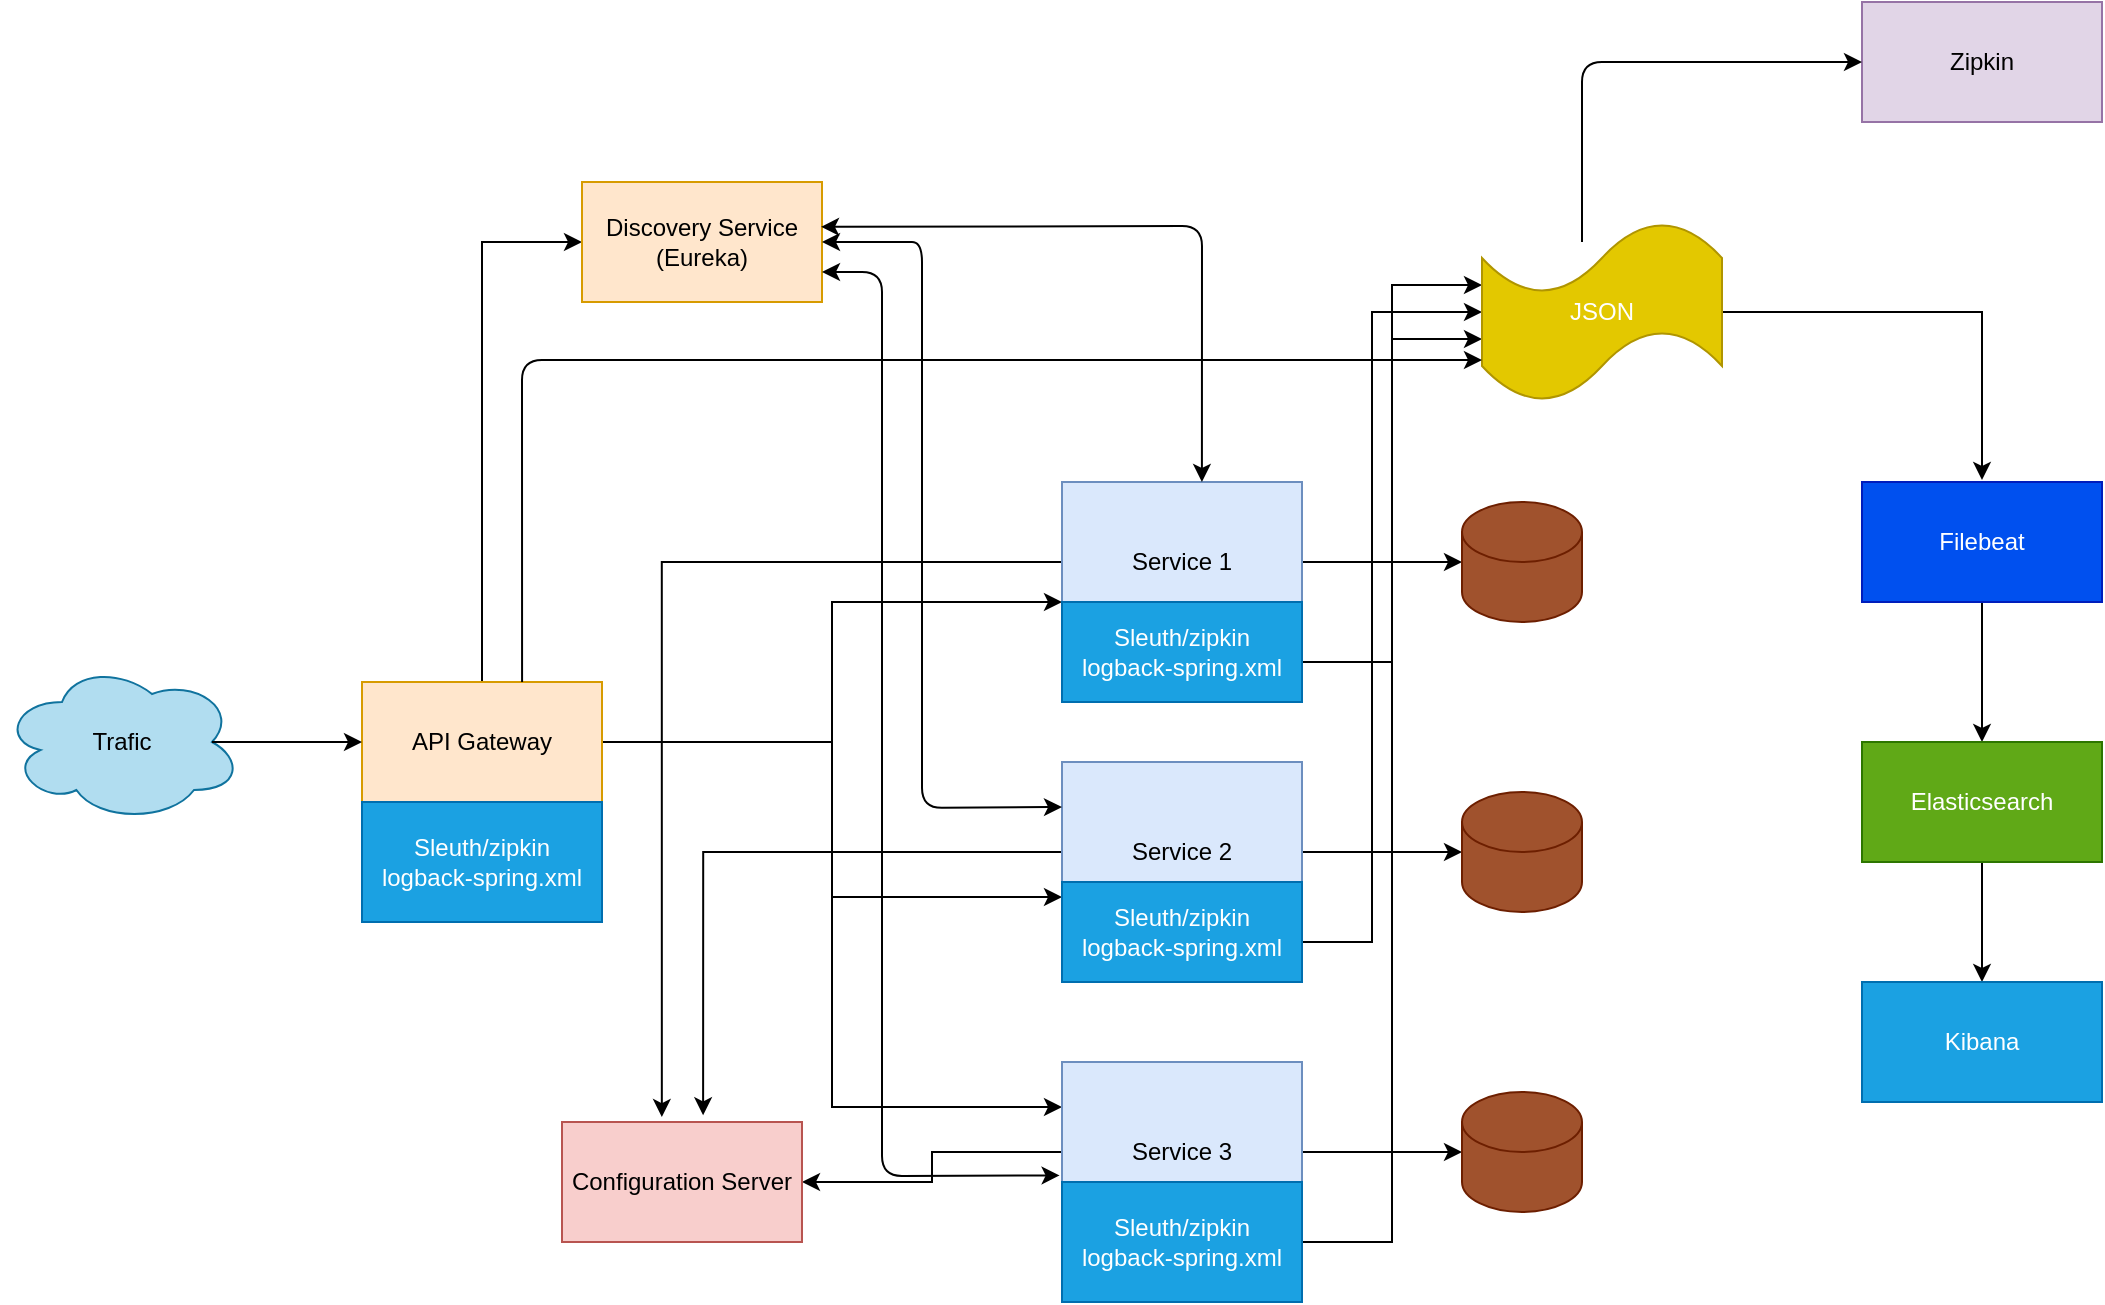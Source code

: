 <mxfile version="14.1.8" type="device" pages="3"><diagram id="70eILLufEuNVPbcRPlSQ" name="Seite-1"><mxGraphModel dx="1088" dy="696" grid="1" gridSize="10" guides="1" tooltips="1" connect="1" arrows="1" fold="1" page="1" pageScale="1" pageWidth="1169" pageHeight="827" math="0" shadow="0"><root><mxCell id="0"/><mxCell id="1" parent="0"/><mxCell id="x5r_bSFLhpNVqDnP5mTV-37" style="edgeStyle=orthogonalEdgeStyle;rounded=0;orthogonalLoop=1;jettySize=auto;html=1;entryX=0;entryY=0.5;entryDx=0;entryDy=0;" parent="1" source="x5r_bSFLhpNVqDnP5mTV-1" target="x5r_bSFLhpNVqDnP5mTV-6" edge="1"><mxGeometry relative="1" as="geometry"/></mxCell><mxCell id="x5r_bSFLhpNVqDnP5mTV-47" style="edgeStyle=orthogonalEdgeStyle;rounded=0;orthogonalLoop=1;jettySize=auto;html=1;entryX=0;entryY=0.75;entryDx=0;entryDy=0;" parent="1" source="x5r_bSFLhpNVqDnP5mTV-1" target="x5r_bSFLhpNVqDnP5mTV-3" edge="1"><mxGeometry relative="1" as="geometry"/></mxCell><mxCell id="x5r_bSFLhpNVqDnP5mTV-48" style="edgeStyle=orthogonalEdgeStyle;rounded=0;orthogonalLoop=1;jettySize=auto;html=1;entryX=0;entryY=0.75;entryDx=0;entryDy=0;" parent="1" source="x5r_bSFLhpNVqDnP5mTV-1" target="x5r_bSFLhpNVqDnP5mTV-4" edge="1"><mxGeometry relative="1" as="geometry"/></mxCell><mxCell id="x5r_bSFLhpNVqDnP5mTV-49" style="edgeStyle=orthogonalEdgeStyle;rounded=0;orthogonalLoop=1;jettySize=auto;html=1;entryX=0;entryY=0.25;entryDx=0;entryDy=0;" parent="1" source="x5r_bSFLhpNVqDnP5mTV-1" target="x5r_bSFLhpNVqDnP5mTV-5" edge="1"><mxGeometry relative="1" as="geometry"/></mxCell><mxCell id="x5r_bSFLhpNVqDnP5mTV-1" value="API Gateway" style="rounded=0;whiteSpace=wrap;html=1;fillColor=#ffe6cc;strokeColor=#d79b00;" parent="1" vertex="1"><mxGeometry x="210" y="370" width="120" height="60" as="geometry"/></mxCell><mxCell id="x5r_bSFLhpNVqDnP5mTV-2" value="Trafic" style="ellipse;shape=cloud;whiteSpace=wrap;html=1;fillColor=#b1ddf0;strokeColor=#10739e;" parent="1" vertex="1"><mxGeometry x="30" y="360" width="120" height="80" as="geometry"/></mxCell><mxCell id="x5r_bSFLhpNVqDnP5mTV-18" style="edgeStyle=orthogonalEdgeStyle;rounded=0;orthogonalLoop=1;jettySize=auto;html=1;" parent="1" source="x5r_bSFLhpNVqDnP5mTV-3" target="x5r_bSFLhpNVqDnP5mTV-15" edge="1"><mxGeometry relative="1" as="geometry"/></mxCell><mxCell id="x5r_bSFLhpNVqDnP5mTV-33" style="edgeStyle=orthogonalEdgeStyle;rounded=0;orthogonalLoop=1;jettySize=auto;html=1;entryX=0;entryY=0.35;entryDx=0;entryDy=0;entryPerimeter=0;" parent="1" source="x5r_bSFLhpNVqDnP5mTV-3" target="x5r_bSFLhpNVqDnP5mTV-14" edge="1"><mxGeometry relative="1" as="geometry"><Array as="points"><mxPoint x="620" y="360"/><mxPoint x="725" y="360"/><mxPoint x="725" y="172"/></Array></mxGeometry></mxCell><mxCell id="x5r_bSFLhpNVqDnP5mTV-38" style="edgeStyle=orthogonalEdgeStyle;rounded=0;orthogonalLoop=1;jettySize=auto;html=1;entryX=0.416;entryY=-0.041;entryDx=0;entryDy=0;entryPerimeter=0;" parent="1" source="x5r_bSFLhpNVqDnP5mTV-3" target="x5r_bSFLhpNVqDnP5mTV-12" edge="1"><mxGeometry relative="1" as="geometry"/></mxCell><mxCell id="x5r_bSFLhpNVqDnP5mTV-3" value="Service 1" style="rounded=0;whiteSpace=wrap;html=1;fillColor=#dae8fc;strokeColor=#6c8ebf;" parent="1" vertex="1"><mxGeometry x="560" y="270" width="120" height="80" as="geometry"/></mxCell><mxCell id="x5r_bSFLhpNVqDnP5mTV-19" style="edgeStyle=orthogonalEdgeStyle;rounded=0;orthogonalLoop=1;jettySize=auto;html=1;entryX=0;entryY=0.5;entryDx=0;entryDy=0;entryPerimeter=0;" parent="1" source="x5r_bSFLhpNVqDnP5mTV-4" target="x5r_bSFLhpNVqDnP5mTV-16" edge="1"><mxGeometry relative="1" as="geometry"/></mxCell><mxCell id="x5r_bSFLhpNVqDnP5mTV-34" style="edgeStyle=orthogonalEdgeStyle;rounded=0;orthogonalLoop=1;jettySize=auto;html=1;entryX=0;entryY=0.5;entryDx=0;entryDy=0;entryPerimeter=0;" parent="1" source="x5r_bSFLhpNVqDnP5mTV-4" target="x5r_bSFLhpNVqDnP5mTV-14" edge="1"><mxGeometry relative="1" as="geometry"><Array as="points"><mxPoint x="715" y="500"/><mxPoint x="715" y="185"/></Array></mxGeometry></mxCell><mxCell id="x5r_bSFLhpNVqDnP5mTV-39" style="edgeStyle=orthogonalEdgeStyle;rounded=0;orthogonalLoop=1;jettySize=auto;html=1;entryX=0.588;entryY=-0.056;entryDx=0;entryDy=0;entryPerimeter=0;" parent="1" source="x5r_bSFLhpNVqDnP5mTV-4" target="x5r_bSFLhpNVqDnP5mTV-12" edge="1"><mxGeometry relative="1" as="geometry"/></mxCell><mxCell id="x5r_bSFLhpNVqDnP5mTV-4" value="Service 2" style="rounded=0;whiteSpace=wrap;html=1;fillColor=#dae8fc;strokeColor=#6c8ebf;" parent="1" vertex="1"><mxGeometry x="560" y="410" width="120" height="90" as="geometry"/></mxCell><mxCell id="x5r_bSFLhpNVqDnP5mTV-20" style="edgeStyle=orthogonalEdgeStyle;rounded=0;orthogonalLoop=1;jettySize=auto;html=1;entryX=0;entryY=0.5;entryDx=0;entryDy=0;entryPerimeter=0;" parent="1" source="x5r_bSFLhpNVqDnP5mTV-5" target="x5r_bSFLhpNVqDnP5mTV-17" edge="1"><mxGeometry relative="1" as="geometry"/></mxCell><mxCell id="x5r_bSFLhpNVqDnP5mTV-36" style="edgeStyle=orthogonalEdgeStyle;rounded=0;orthogonalLoop=1;jettySize=auto;html=1;entryX=0;entryY=0.65;entryDx=0;entryDy=0;entryPerimeter=0;" parent="1" source="x5r_bSFLhpNVqDnP5mTV-5" target="x5r_bSFLhpNVqDnP5mTV-14" edge="1"><mxGeometry relative="1" as="geometry"><Array as="points"><mxPoint x="725" y="650"/><mxPoint x="725" y="199"/></Array></mxGeometry></mxCell><mxCell id="x5r_bSFLhpNVqDnP5mTV-46" style="edgeStyle=orthogonalEdgeStyle;rounded=0;orthogonalLoop=1;jettySize=auto;html=1;entryX=1;entryY=0.5;entryDx=0;entryDy=0;" parent="1" source="x5r_bSFLhpNVqDnP5mTV-5" target="x5r_bSFLhpNVqDnP5mTV-12" edge="1"><mxGeometry relative="1" as="geometry"/></mxCell><mxCell id="x5r_bSFLhpNVqDnP5mTV-5" value="Service 3" style="rounded=0;whiteSpace=wrap;html=1;fillColor=#dae8fc;strokeColor=#6c8ebf;" parent="1" vertex="1"><mxGeometry x="560" y="560" width="120" height="90" as="geometry"/></mxCell><mxCell id="x5r_bSFLhpNVqDnP5mTV-6" value="Discovery Service (Eureka)" style="rounded=0;whiteSpace=wrap;html=1;fillColor=#ffe6cc;strokeColor=#d79b00;" parent="1" vertex="1"><mxGeometry x="320" y="120" width="120" height="60" as="geometry"/></mxCell><mxCell id="x5r_bSFLhpNVqDnP5mTV-7" value="Zipkin" style="rounded=0;whiteSpace=wrap;html=1;fillColor=#e1d5e7;strokeColor=#9673a6;" parent="1" vertex="1"><mxGeometry x="960" y="30" width="120" height="60" as="geometry"/></mxCell><mxCell id="x5r_bSFLhpNVqDnP5mTV-29" style="edgeStyle=orthogonalEdgeStyle;rounded=0;orthogonalLoop=1;jettySize=auto;html=1;entryX=0.5;entryY=0;entryDx=0;entryDy=0;" parent="1" source="x5r_bSFLhpNVqDnP5mTV-8" target="x5r_bSFLhpNVqDnP5mTV-9" edge="1"><mxGeometry relative="1" as="geometry"/></mxCell><mxCell id="x5r_bSFLhpNVqDnP5mTV-8" value="Filebeat" style="rounded=0;whiteSpace=wrap;html=1;fillColor=#0050ef;strokeColor=#001DBC;fontColor=#ffffff;" parent="1" vertex="1"><mxGeometry x="960" y="270" width="120" height="60" as="geometry"/></mxCell><mxCell id="x5r_bSFLhpNVqDnP5mTV-31" style="edgeStyle=orthogonalEdgeStyle;rounded=0;orthogonalLoop=1;jettySize=auto;html=1;entryX=0.5;entryY=0;entryDx=0;entryDy=0;" parent="1" source="x5r_bSFLhpNVqDnP5mTV-9" target="x5r_bSFLhpNVqDnP5mTV-10" edge="1"><mxGeometry relative="1" as="geometry"/></mxCell><mxCell id="x5r_bSFLhpNVqDnP5mTV-9" value="Elasticsearch" style="rounded=0;whiteSpace=wrap;html=1;fillColor=#60a917;strokeColor=#2D7600;fontColor=#ffffff;" parent="1" vertex="1"><mxGeometry x="960" y="400" width="120" height="60" as="geometry"/></mxCell><mxCell id="x5r_bSFLhpNVqDnP5mTV-10" value="Kibana" style="rounded=0;whiteSpace=wrap;html=1;fillColor=#1ba1e2;strokeColor=#006EAF;fontColor=#ffffff;" parent="1" vertex="1"><mxGeometry x="960" y="520" width="120" height="60" as="geometry"/></mxCell><mxCell id="x5r_bSFLhpNVqDnP5mTV-11" value="" style="endArrow=classic;html=1;exitX=0.875;exitY=0.5;exitDx=0;exitDy=0;exitPerimeter=0;entryX=0;entryY=0.5;entryDx=0;entryDy=0;" parent="1" source="x5r_bSFLhpNVqDnP5mTV-2" target="x5r_bSFLhpNVqDnP5mTV-1" edge="1"><mxGeometry width="50" height="50" relative="1" as="geometry"><mxPoint x="350" y="440" as="sourcePoint"/><mxPoint x="630" y="400" as="targetPoint"/></mxGeometry></mxCell><mxCell id="x5r_bSFLhpNVqDnP5mTV-12" value="Configuration Server" style="rounded=0;whiteSpace=wrap;html=1;fillColor=#f8cecc;strokeColor=#b85450;" parent="1" vertex="1"><mxGeometry x="310" y="590" width="120" height="60" as="geometry"/></mxCell><mxCell id="x5r_bSFLhpNVqDnP5mTV-28" style="edgeStyle=orthogonalEdgeStyle;rounded=0;orthogonalLoop=1;jettySize=auto;html=1;" parent="1" source="x5r_bSFLhpNVqDnP5mTV-14" edge="1"><mxGeometry relative="1" as="geometry"><mxPoint x="1020" y="269" as="targetPoint"/><Array as="points"><mxPoint x="1020" y="185"/><mxPoint x="1020" y="269"/></Array></mxGeometry></mxCell><mxCell id="x5r_bSFLhpNVqDnP5mTV-14" value="JSON" style="shape=tape;whiteSpace=wrap;html=1;fillColor=#e3c800;strokeColor=#B09500;fontColor=#ffffff;" parent="1" vertex="1"><mxGeometry x="770" y="140" width="120" height="90" as="geometry"/></mxCell><mxCell id="x5r_bSFLhpNVqDnP5mTV-15" value="" style="shape=cylinder3;whiteSpace=wrap;html=1;boundedLbl=1;backgroundOutline=1;size=15;fillColor=#a0522d;strokeColor=#6D1F00;fontColor=#ffffff;" parent="1" vertex="1"><mxGeometry x="760" y="280" width="60" height="60" as="geometry"/></mxCell><mxCell id="x5r_bSFLhpNVqDnP5mTV-16" value="" style="shape=cylinder3;whiteSpace=wrap;html=1;boundedLbl=1;backgroundOutline=1;size=15;fillColor=#a0522d;strokeColor=#6D1F00;fontColor=#ffffff;" parent="1" vertex="1"><mxGeometry x="760" y="425" width="60" height="60" as="geometry"/></mxCell><mxCell id="x5r_bSFLhpNVqDnP5mTV-17" value="" style="shape=cylinder3;whiteSpace=wrap;html=1;boundedLbl=1;backgroundOutline=1;size=15;fillColor=#a0522d;strokeColor=#6D1F00;fontColor=#ffffff;" parent="1" vertex="1"><mxGeometry x="760" y="575" width="60" height="60" as="geometry"/></mxCell><mxCell id="x5r_bSFLhpNVqDnP5mTV-43" value="" style="endArrow=classic;startArrow=classic;html=1;exitX=0.996;exitY=0.374;exitDx=0;exitDy=0;exitPerimeter=0;entryX=0.583;entryY=0;entryDx=0;entryDy=0;entryPerimeter=0;" parent="1" source="x5r_bSFLhpNVqDnP5mTV-6" target="x5r_bSFLhpNVqDnP5mTV-3" edge="1"><mxGeometry width="50" height="50" relative="1" as="geometry"><mxPoint x="580" y="450" as="sourcePoint"/><mxPoint x="630" y="400" as="targetPoint"/><Array as="points"><mxPoint x="630" y="142"/></Array></mxGeometry></mxCell><mxCell id="x5r_bSFLhpNVqDnP5mTV-44" value="" style="endArrow=classic;startArrow=classic;html=1;exitX=1;exitY=0.5;exitDx=0;exitDy=0;entryX=0;entryY=0.25;entryDx=0;entryDy=0;" parent="1" source="x5r_bSFLhpNVqDnP5mTV-6" target="x5r_bSFLhpNVqDnP5mTV-4" edge="1"><mxGeometry width="50" height="50" relative="1" as="geometry"><mxPoint x="580" y="450" as="sourcePoint"/><mxPoint x="630" y="400" as="targetPoint"/><Array as="points"><mxPoint x="470" y="150"/><mxPoint x="490" y="150"/><mxPoint x="490" y="433"/></Array></mxGeometry></mxCell><mxCell id="x5r_bSFLhpNVqDnP5mTV-45" value="" style="endArrow=classic;startArrow=classic;html=1;entryX=-0.01;entryY=0.63;entryDx=0;entryDy=0;entryPerimeter=0;exitX=1;exitY=0.75;exitDx=0;exitDy=0;" parent="1" source="x5r_bSFLhpNVqDnP5mTV-6" target="x5r_bSFLhpNVqDnP5mTV-5" edge="1"><mxGeometry width="50" height="50" relative="1" as="geometry"><mxPoint x="440" y="190" as="sourcePoint"/><mxPoint x="560" y="580" as="targetPoint"/><Array as="points"><mxPoint x="470" y="165"/><mxPoint x="470" y="617"/></Array></mxGeometry></mxCell><mxCell id="S2MGIicLKZaYL0lvsQSL-1" value="Sleuth/zipkin&lt;br&gt;logback-spring.xml" style="rounded=0;whiteSpace=wrap;html=1;fillColor=#1ba1e2;strokeColor=#006EAF;fontColor=#ffffff;" parent="1" vertex="1"><mxGeometry x="560" y="330" width="120" height="50" as="geometry"/></mxCell><mxCell id="EXj17mqjTjouRqeoAeP1-1" value="Sleuth/zipkin&lt;br&gt;logback-spring.xml" style="rounded=0;whiteSpace=wrap;html=1;fillColor=#1ba1e2;strokeColor=#006EAF;fontColor=#ffffff;" parent="1" vertex="1"><mxGeometry x="560" y="470" width="120" height="50" as="geometry"/></mxCell><mxCell id="EXj17mqjTjouRqeoAeP1-2" value="Sleuth/zipkin&lt;br&gt;logback-spring.xml" style="rounded=0;whiteSpace=wrap;html=1;fillColor=#1ba1e2;strokeColor=#006EAF;fontColor=#ffffff;" parent="1" vertex="1"><mxGeometry x="560" y="620" width="120" height="60" as="geometry"/></mxCell><mxCell id="K4jjWGymIPDK1S_A4qox-1" value="" style="endArrow=classic;html=1;entryX=0;entryY=0.5;entryDx=0;entryDy=0;" edge="1" parent="1" target="x5r_bSFLhpNVqDnP5mTV-7"><mxGeometry width="50" height="50" relative="1" as="geometry"><mxPoint x="820" y="150" as="sourcePoint"/><mxPoint x="870" y="100" as="targetPoint"/><Array as="points"><mxPoint x="820" y="60"/></Array></mxGeometry></mxCell><mxCell id="K4jjWGymIPDK1S_A4qox-2" value="" style="endArrow=classic;html=1;exitX=0.667;exitY=0;exitDx=0;exitDy=0;exitPerimeter=0;" edge="1" parent="1" source="x5r_bSFLhpNVqDnP5mTV-1"><mxGeometry width="50" height="50" relative="1" as="geometry"><mxPoint x="290" y="330" as="sourcePoint"/><mxPoint x="770" y="209" as="targetPoint"/><Array as="points"><mxPoint x="290" y="209"/></Array></mxGeometry></mxCell><mxCell id="K4jjWGymIPDK1S_A4qox-3" value="Sleuth/zipkin&lt;br&gt;logback-spring.xml" style="rounded=0;whiteSpace=wrap;html=1;fillColor=#1ba1e2;strokeColor=#006EAF;fontColor=#ffffff;" vertex="1" parent="1"><mxGeometry x="210" y="430" width="120" height="60" as="geometry"/></mxCell></root></mxGraphModel></diagram><diagram id="FUXdHtQdnuddlBEhDCoe" name="Seite-2"><mxGraphModel dx="1088" dy="696" grid="1" gridSize="10" guides="1" tooltips="1" connect="1" arrows="1" fold="1" page="1" pageScale="1" pageWidth="1169" pageHeight="827" math="0" shadow="0"><root><mxCell id="EXrYer86BMQVQm1IT91U-0"/><mxCell id="EXrYer86BMQVQm1IT91U-1" parent="EXrYer86BMQVQm1IT91U-0"/><mxCell id="EXrYer86BMQVQm1IT91U-55" value="Profiles" style="rounded=0;whiteSpace=wrap;html=1;fontStyle=1;fillColor=#1ba1e2;strokeColor=#006EAF;fontColor=#ffffff;fontSize=16;" parent="EXrYer86BMQVQm1IT91U-1" vertex="1"><mxGeometry x="40" y="40" width="1040" height="40" as="geometry"/></mxCell><mxCell id="EXrYer86BMQVQm1IT91U-56" value="Profile" style="rounded=0;whiteSpace=wrap;html=1;fillColor=#fff2cc;fontStyle=1;strokeColor=#d6b656;fontSize=13;" parent="EXrYer86BMQVQm1IT91U-1" vertex="1"><mxGeometry x="40" y="80" width="120" height="40" as="geometry"/></mxCell><mxCell id="EXrYer86BMQVQm1IT91U-57" value="Requirements" style="rounded=0;whiteSpace=wrap;html=1;fillColor=#d5e8d4;fontStyle=1;strokeColor=#82b366;fontSize=13;" parent="EXrYer86BMQVQm1IT91U-1" vertex="1"><mxGeometry x="160" y="80" width="240" height="40" as="geometry"/></mxCell><mxCell id="EXrYer86BMQVQm1IT91U-58" value="Properties" style="rounded=0;whiteSpace=wrap;html=1;fillColor=#dae8fc;fontStyle=1;strokeColor=#6c8ebf;fontSize=13;" parent="EXrYer86BMQVQm1IT91U-1" vertex="1"><mxGeometry x="400" y="80" width="680" height="40" as="geometry"/></mxCell><mxCell id="EXrYer86BMQVQm1IT91U-59" value="default" style="rounded=0;whiteSpace=wrap;html=1;fillColor=none;gradientColor=none;fontStyle=1;fontSize=14;" parent="EXrYer86BMQVQm1IT91U-1" vertex="1"><mxGeometry x="40" y="120" width="120" height="840" as="geometry"/></mxCell><mxCell id="EXrYer86BMQVQm1IT91U-61" value="" style="rounded=0;whiteSpace=wrap;html=1;fillColor=none;gradientColor=none;" parent="EXrYer86BMQVQm1IT91U-1" vertex="1"><mxGeometry x="160" y="120" width="240" height="840" as="geometry"/></mxCell><mxCell id="EXrYer86BMQVQm1IT91U-62" value="" style="rounded=0;whiteSpace=wrap;html=1;fillColor=none;gradientColor=none;" parent="EXrYer86BMQVQm1IT91U-1" vertex="1"><mxGeometry x="400" y="120" width="680" height="840" as="geometry"/></mxCell><mxCell id="EXrYer86BMQVQm1IT91U-64" value="&lt;div&gt;&lt;i style=&quot;color: rgb(77 , 153 , 0)&quot;&gt;# H2 props, H2 as default DB&lt;/i&gt;&lt;br&gt;&lt;/div&gt;&lt;div&gt;&lt;div&gt;&lt;b&gt;spring.application.name&lt;/b&gt;=projects-service&lt;/div&gt;&lt;div&gt;&lt;b&gt;spring.datasource.url&lt;/b&gt;=jdbc:h2:mem:testdb&lt;/div&gt;&lt;div&gt;&lt;b&gt;spring.datasource.driverClassName&lt;/b&gt;=org.h2.Driver&lt;/div&gt;&lt;div&gt;&lt;b&gt;spring.datasource.username&lt;/b&gt;=sa&lt;/div&gt;&lt;div&gt;&lt;b&gt;spring.datasource.password&lt;/b&gt;=&lt;/div&gt;&lt;div&gt;&lt;b&gt;spring.jpa.database-platform&lt;/b&gt;=org.hibernate.dialect.H2Dialect&lt;/div&gt;&lt;div&gt;&lt;b&gt;spring.h2.console.enabled&lt;/b&gt;=true&lt;/div&gt;&lt;div&gt;&lt;b&gt;spring.h2.console.path&lt;/b&gt;=/h2-console&lt;/div&gt;&lt;div&gt;&lt;b&gt;spring.jpa.show-sql&lt;/b&gt;=true&lt;/div&gt;&lt;div&gt;&lt;br&gt;&lt;/div&gt;&lt;div&gt;&lt;i&gt;&lt;font color=&quot;#4d9900&quot;&gt;#drop n create table again, good for testing, comment this in production&lt;/font&gt;&lt;/i&gt;&lt;/div&gt;&lt;div&gt;&lt;b&gt;spring.jpa.hibernate.ddl-auto&lt;/b&gt;=create-drop&lt;/div&gt;&lt;div&gt;&lt;br&gt;&lt;/div&gt;&lt;div&gt;&lt;font color=&quot;#4d9900&quot;&gt;&lt;i&gt;#spring.jpa.hibernate.ddl-auto=none&lt;/i&gt;&lt;/font&gt;&lt;/div&gt;&lt;div&gt;&lt;font color=&quot;#4d9900&quot;&gt;&lt;i&gt;# to deactivate generation from schema.sql&lt;/i&gt;&lt;/font&gt;&lt;/div&gt;&lt;div&gt;&lt;b&gt;spring.datasource.initialization-mode&lt;/b&gt;=never&lt;/div&gt;&lt;div&gt;&lt;br&gt;&lt;/div&gt;&lt;div&gt;&lt;i&gt;&lt;font color=&quot;#4d9900&quot;&gt;# actuator config&lt;/font&gt;&lt;/i&gt;&lt;/div&gt;&lt;div&gt;&lt;b&gt;management.endpoint.health.show-details&lt;/b&gt;=always&lt;/div&gt;&lt;div&gt;&lt;br&gt;&lt;/div&gt;&lt;div&gt;&lt;i&gt;&lt;font color=&quot;#4d9900&quot;&gt;# show all metrics, you can use exclude&lt;/font&gt;&lt;/i&gt;&lt;/div&gt;&lt;div&gt;&lt;b&gt;management.endpoints.web.exposure.include&lt;/b&gt;=*&lt;/div&gt;&lt;div&gt;&lt;br&gt;&lt;/div&gt;&lt;div&gt;&lt;br&gt;&lt;/div&gt;&lt;div&gt;&lt;i&gt;&lt;font color=&quot;#4d9900&quot;&gt;# Packages to scan for Web Controller / to execlude generated classes&lt;/font&gt;&lt;/i&gt;&lt;/div&gt;&lt;div&gt;&lt;b&gt;springdoc.packagesToScan&lt;/b&gt;=[YOUR-WEB-CONTROLLER-PACAKGE}&lt;/div&gt;&lt;/div&gt;&lt;div&gt;&lt;i&gt;&lt;font color=&quot;#4d9900&quot;&gt;# disable actuator health for rabbit in when no rabbit needed&lt;/font&gt;&lt;/i&gt;&lt;/div&gt;&lt;b&gt;management.health.rabbit.enabled&lt;/b&gt;=false &lt;br style=&quot;font-size: 13px&quot;&gt;&lt;br&gt;&lt;font color=&quot;#4d9900&quot; style=&quot;font-size: 13px&quot;&gt;&lt;i&gt;# default disable zipkin see tracing profile&lt;/i&gt;&lt;/font&gt;&lt;br style=&quot;font-size: 13px&quot;&gt;&lt;b&gt;spring.zipkin.enabled&lt;/b&gt;=false&lt;br style=&quot;font-size: 13px&quot;&gt;&lt;br style=&quot;font-size: 13px&quot;&gt;&lt;font color=&quot;#4d9900&quot; style=&quot;font-size: 13px&quot;&gt;&lt;i&gt;# disable detect Eureka server in single mode&lt;/i&gt;&lt;/font&gt;&lt;br style=&quot;font-size: 13px&quot;&gt;&lt;b&gt;spring.cloud.discovery.enabled&lt;/b&gt;=false&lt;br style=&quot;font-size: 13px&quot;&gt;&lt;br style=&quot;font-size: 13px&quot;&gt;&lt;font color=&quot;#4d9900&quot; style=&quot;font-size: 13px&quot;&gt;&lt;i&gt;# spring-cloud-starter-bus-amqp starts autoconfiguration and this tarts spring bus&lt;br style=&quot;font-size: 13px&quot;&gt;# disable spring bus by default it try connect to rabbitmq, enable it in cloud/rabbit profile&lt;/i&gt;&lt;/font&gt;&lt;br style=&quot;font-size: 13px&quot;&gt;&lt;b&gt;spring.cloud.bus.enabled&lt;/b&gt;=false&lt;br&gt;&lt;div&gt;&lt;br&gt;&lt;/div&gt;" style="text;html=1;strokeColor=none;fillColor=none;align=left;verticalAlign=top;whiteSpace=wrap;rounded=0;fontSize=13;" parent="EXrYer86BMQVQm1IT91U-1" vertex="1"><mxGeometry x="410" y="130" width="650" height="630" as="geometry"/></mxCell><mxCell id="EXrYer86BMQVQm1IT91U-65" value="cloud" style="rounded=0;whiteSpace=wrap;html=1;fillColor=none;gradientColor=none;fontStyle=1;fontSize=14;" parent="EXrYer86BMQVQm1IT91U-1" vertex="1"><mxGeometry x="40" y="960" width="120" height="410" as="geometry"/></mxCell><mxCell id="EXrYer86BMQVQm1IT91U-66" value="" style="rounded=0;whiteSpace=wrap;html=1;fillColor=none;gradientColor=none;" parent="EXrYer86BMQVQm1IT91U-1" vertex="1"><mxGeometry x="160" y="960" width="240" height="410" as="geometry"/></mxCell><mxCell id="EXrYer86BMQVQm1IT91U-67" value="" style="rounded=0;whiteSpace=wrap;html=1;fillColor=none;gradientColor=none;" parent="EXrYer86BMQVQm1IT91U-1" vertex="1"><mxGeometry x="400" y="960" width="680" height="410" as="geometry"/></mxCell><mxCell id="EXrYer86BMQVQm1IT91U-68" value="&lt;div style=&quot;font-size: 13px&quot;&gt;&lt;i style=&quot;color: rgb(77 , 153 , 0)&quot;&gt;# allow eureka discovery (in this profile only)&lt;/i&gt;&lt;br&gt;&lt;/div&gt;&lt;div style=&quot;font-size: 13px&quot;&gt;&lt;b&gt;spring.cloud.discovery.enabled&lt;/b&gt;=true&lt;/div&gt;&lt;div style=&quot;font-size: 13px&quot;&gt;&lt;br&gt;&lt;/div&gt;&lt;div style=&quot;font-size: 13px&quot;&gt;&lt;font color=&quot;#4d9900&quot; style=&quot;font-size: 13px&quot;&gt;&lt;i&gt;# set default zone in the properties file, without this you can't set it as&lt;/i&gt;&lt;/font&gt;&lt;/div&gt;&lt;div style=&quot;font-size: 13px&quot;&gt;&lt;font color=&quot;#4d9900&quot; style=&quot;font-size: 13px&quot;&gt;&lt;i&gt;# environment variable in docker compose EUREKA_CLIENT_SERVICEURL_DEFAULTZONE&lt;/i&gt;&lt;/font&gt;&lt;/div&gt;&lt;div style=&quot;font-size: 13px&quot;&gt;&lt;b&gt;eureka.client.serviceUrl.defaultZone&lt;/b&gt;=http://localhost:8761/eureka/&lt;/div&gt;&lt;div style=&quot;font-size: 13px&quot;&gt;&lt;b&gt;eureka.instance.prefer-ip-address&lt;/b&gt;=true&lt;/div&gt;&lt;div style=&quot;font-size: 13px&quot;&gt;&lt;br&gt;&lt;/div&gt;&lt;div style=&quot;font-size: 13px&quot;&gt;&lt;i&gt;&lt;font color=&quot;#4d9900&quot;&gt;# disable sql logs&lt;/font&gt;&lt;/i&gt;&lt;/div&gt;&lt;div style=&quot;font-size: 13px&quot;&gt;&lt;b&gt;spring.jpa.show-sql&lt;/b&gt;=false&lt;/div&gt;" style="text;html=1;strokeColor=none;fillColor=none;align=left;verticalAlign=top;whiteSpace=wrap;rounded=0;fontSize=13;" parent="EXrYer86BMQVQm1IT91U-1" vertex="1"><mxGeometry x="405" y="970" width="660" height="230" as="geometry"/></mxCell><mxCell id="EXrYer86BMQVQm1IT91U-69" value="&lt;ol style=&quot;font-size: 13px&quot;&gt;&lt;li style=&quot;font-size: 13px&quot;&gt;&lt;b&gt;Eureka Discovery Sever&lt;/b&gt;&lt;/li&gt;&lt;li style=&quot;font-size: 13px&quot;&gt;&lt;b&gt;Configuration Server&lt;/b&gt;&lt;/li&gt;&lt;/ol&gt;" style="text;strokeColor=none;fillColor=none;html=1;whiteSpace=wrap;verticalAlign=top;overflow=hidden;align=left;fontSize=13;" parent="EXrYer86BMQVQm1IT91U-1" vertex="1"><mxGeometry x="165" y="1070" width="200" height="140" as="geometry"/></mxCell><mxCell id="EXrYer86BMQVQm1IT91U-70" value="&lt;ol style=&quot;font-size: 13px&quot;&gt;&lt;li style=&quot;font-size: 13px&quot;&gt;&lt;b&gt;logback-spring.xml&lt;/b&gt; (default logging to console)&lt;/li&gt;&lt;li style=&quot;font-size: 13px&quot;&gt;&lt;b&gt;API Gateway&lt;/b&gt; = false&lt;/li&gt;&lt;li style=&quot;font-size: 13px&quot;&gt;&lt;b&gt;Config Server&lt;/b&gt; = false&lt;/li&gt;&lt;li style=&quot;font-size: 13px&quot;&gt;&lt;b&gt;Tracing (Zipkin/ELK)&lt;/b&gt; = false&lt;/li&gt;&lt;li style=&quot;font-size: 13px&quot;&gt;&lt;b&gt;H2 Database&lt;/b&gt;&lt;/li&gt;&lt;/ol&gt;" style="text;strokeColor=none;fillColor=none;html=1;whiteSpace=wrap;verticalAlign=top;overflow=hidden;fontSize=13;align=left;" parent="EXrYer86BMQVQm1IT91U-1" vertex="1"><mxGeometry x="165" y="520" width="220" height="270" as="geometry"/></mxCell><mxCell id="EXrYer86BMQVQm1IT91U-72" value="rabbit" style="rounded=0;whiteSpace=wrap;html=1;fillColor=none;gradientColor=none;fontSize=14;align=center;fontStyle=1" parent="EXrYer86BMQVQm1IT91U-1" vertex="1"><mxGeometry x="40" y="1370" width="120" height="210" as="geometry"/></mxCell><mxCell id="EXrYer86BMQVQm1IT91U-73" value="" style="rounded=0;whiteSpace=wrap;html=1;fillColor=none;gradientColor=none;fontSize=13;align=left;" parent="EXrYer86BMQVQm1IT91U-1" vertex="1"><mxGeometry x="160" y="1370" width="240" height="210" as="geometry"/></mxCell><mxCell id="EXrYer86BMQVQm1IT91U-74" value="" style="rounded=0;whiteSpace=wrap;html=1;fillColor=none;gradientColor=none;fontSize=13;align=left;" parent="EXrYer86BMQVQm1IT91U-1" vertex="1"><mxGeometry x="400" y="1370" width="680" height="210" as="geometry"/></mxCell><mxCell id="EXrYer86BMQVQm1IT91U-76" value="&lt;ol style=&quot;font-size: 13px;&quot;&gt;&lt;li style=&quot;font-size: 13px;&quot;&gt;RabbitMQ&lt;/li&gt;&lt;/ol&gt;" style="text;strokeColor=none;fillColor=none;html=1;whiteSpace=wrap;verticalAlign=top;overflow=hidden;fontSize=13;align=left;fontStyle=1" parent="EXrYer86BMQVQm1IT91U-1" vertex="1"><mxGeometry x="165" y="1450" width="220" height="80" as="geometry"/></mxCell><mxCell id="EXrYer86BMQVQm1IT91U-77" value="&lt;div&gt;&lt;b&gt;spring.rabbitmq.host&lt;/b&gt;=localhost&lt;/div&gt;&lt;div&gt;&lt;b&gt;spring.rabbitmq.port&lt;/b&gt;=5672&lt;/div&gt;&lt;div&gt;&lt;b&gt;spring.rabbitmq.username&lt;/b&gt;=guest&lt;/div&gt;&lt;div&gt;&lt;b&gt;spring.rabbitmq.password&lt;/b&gt;=guest&lt;/div&gt;&lt;div&gt;#javainuse.rabbitmq.exchange=javainuse.exchange&lt;/div&gt;&lt;div&gt;#javainuse.rabbitmq.queue=javainuse.queue&lt;/div&gt;&lt;div&gt;#javainuse.rabbitmq.routingkey=javainuse.routingkey&lt;/div&gt;&lt;div&gt;&lt;br&gt;&lt;/div&gt;&lt;div&gt;&lt;i style=&quot;color: rgb(77 , 153 , 0)&quot;&gt;# spring-cloud-starter-bus-amqp starts autoconfiguration and this tarts spring bus&lt;/i&gt;&lt;br&gt;&lt;/div&gt;&lt;div&gt;&lt;i&gt;&lt;font color=&quot;#4d9900&quot;&gt;# enable spring bus&lt;/font&gt;&lt;/i&gt;&amp;nbsp;&lt;/div&gt;&lt;div&gt;&lt;b&gt;spring.cloud.bus.enabled&lt;/b&gt;=true&lt;/div&gt;" style="text;html=1;strokeColor=none;fillColor=none;align=left;verticalAlign=top;whiteSpace=wrap;rounded=0;fontSize=13;" parent="EXrYer86BMQVQm1IT91U-1" vertex="1"><mxGeometry x="410" y="1380" width="650" height="190" as="geometry"/></mxCell><mxCell id="EXrYer86BMQVQm1IT91U-78" value="tracing" style="rounded=0;whiteSpace=wrap;html=1;fillColor=none;gradientColor=none;fontSize=14;align=center;fontStyle=1" parent="EXrYer86BMQVQm1IT91U-1" vertex="1"><mxGeometry x="40" y="1580" width="120" height="180" as="geometry"/></mxCell><mxCell id="EXrYer86BMQVQm1IT91U-79" value="" style="rounded=0;whiteSpace=wrap;html=1;fillColor=none;gradientColor=none;fontSize=13;align=left;" parent="EXrYer86BMQVQm1IT91U-1" vertex="1"><mxGeometry x="160" y="1580" width="240" height="180" as="geometry"/></mxCell><mxCell id="EXrYer86BMQVQm1IT91U-80" value="" style="rounded=0;whiteSpace=wrap;html=1;fillColor=none;gradientColor=none;fontSize=13;align=left;" parent="EXrYer86BMQVQm1IT91U-1" vertex="1"><mxGeometry x="400" y="1580" width="680" height="180" as="geometry"/></mxCell><mxCell id="EXrYer86BMQVQm1IT91U-81" value="&lt;ol&gt;&lt;li&gt;&lt;b&gt;Sleuth&lt;/b&gt;&lt;/li&gt;&lt;li&gt;&lt;b&gt;Zipkin&lt;/b&gt;&lt;/li&gt;&lt;li&gt;&lt;b&gt;Filebeat&lt;/b&gt;&lt;/li&gt;&lt;li&gt;&lt;b&gt;Elastcsearch&lt;/b&gt;&lt;/li&gt;&lt;li&gt;&lt;b&gt;Kibana&lt;/b&gt;&lt;/li&gt;&lt;li&gt;&lt;b&gt;&lt;b style=&quot;font-size: 13px&quot;&gt;logback-spring.xml&amp;nbsp;&lt;/b&gt;&lt;span style=&quot;font-size: 13px ; font-weight: 400&quot;&gt;(logstash json encoder to console)&lt;/span&gt;&lt;br&gt;&lt;/b&gt;&lt;/li&gt;&lt;/ol&gt;" style="text;strokeColor=none;fillColor=none;html=1;whiteSpace=wrap;verticalAlign=top;overflow=hidden;fontSize=14;align=left;" parent="EXrYer86BMQVQm1IT91U-1" vertex="1"><mxGeometry x="160" y="1590" width="230" height="150" as="geometry"/></mxCell><mxCell id="EXrYer86BMQVQm1IT91U-82" value="&lt;div style=&quot;font-size: 13px&quot;&gt;&lt;font style=&quot;font-size: 13px&quot;&gt;&lt;b style=&quot;font-size: 13px;&quot;&gt;spring.zipkin.base-url&lt;/b&gt;=http://localhost:9411&lt;/font&gt;&lt;/div&gt;&lt;div style=&quot;font-size: 13px&quot;&gt;&lt;font style=&quot;font-size: 13px&quot;&gt;&lt;b style=&quot;font-size: 13px;&quot;&gt;spring.sleuth.sampler.probability&lt;/b&gt;=1&lt;/font&gt;&lt;/div&gt;&lt;div style=&quot;font-size: 13px&quot;&gt;&lt;font style=&quot;font-size: 13px&quot;&gt;&lt;b style=&quot;font-size: 13px;&quot;&gt;spring.zipkin.enabled&lt;/b&gt;=true&lt;/font&gt;&lt;/div&gt;" style="text;html=1;strokeColor=none;fillColor=none;align=left;verticalAlign=top;whiteSpace=wrap;rounded=0;fontSize=13;" parent="EXrYer86BMQVQm1IT91U-1" vertex="1"><mxGeometry x="410" y="1590" width="650" height="160" as="geometry"/></mxCell><mxCell id="EXrYer86BMQVQm1IT91U-83" value="&lt;b&gt;&lt;font style=&quot;font-size: 14px&quot;&gt;oauth&lt;/font&gt;&lt;/b&gt;" style="rounded=0;whiteSpace=wrap;html=1;fillColor=none;gradientColor=none;fontSize=13;align=center;" parent="EXrYer86BMQVQm1IT91U-1" vertex="1"><mxGeometry x="40" y="1760" width="120" height="240" as="geometry"/></mxCell><mxCell id="EXrYer86BMQVQm1IT91U-84" value="" style="rounded=0;whiteSpace=wrap;html=1;fillColor=none;gradientColor=none;fontSize=13;align=left;" parent="EXrYer86BMQVQm1IT91U-1" vertex="1"><mxGeometry x="160" y="1760" width="240" height="240" as="geometry"/></mxCell><mxCell id="EXrYer86BMQVQm1IT91U-85" value="" style="rounded=0;whiteSpace=wrap;html=1;fillColor=none;gradientColor=none;fontSize=13;align=left;" parent="EXrYer86BMQVQm1IT91U-1" vertex="1"><mxGeometry x="400" y="1760" width="680" height="240" as="geometry"/></mxCell><mxCell id="EXrYer86BMQVQm1IT91U-86" value="&lt;div&gt;&lt;i&gt;&lt;font color=&quot;#4d9900&quot;&gt;#OAuth2 Related&lt;/font&gt;&lt;/i&gt;&lt;/div&gt;&lt;div&gt;&lt;b&gt;keycloak.host&lt;/b&gt;=localhost&lt;/div&gt;&lt;div&gt;&lt;b&gt;keycloak.port&lt;/b&gt;=8080&lt;/div&gt;&lt;div&gt;&lt;b&gt;keycolak.context&lt;/b&gt;=auth&lt;/div&gt;&lt;div&gt;&lt;b&gt;keycloak.realm&lt;/b&gt;=employees-webapp&lt;/div&gt;&lt;div&gt;#spring.security.oauth2.resourceserver.jwt.issuer-uri = http://localhost:8080/auth/realms/employees-webapp&lt;/div&gt;&lt;div&gt;#spring.security.oauth2.resourceserver.jwt.jwk-set-uri = http://localhost:8080/auth/realms/employees-webapp/protocol/openid-connect/certs&lt;/div&gt;&lt;div&gt;&lt;b&gt;spring.security.oauth2.resourceserver.jwt.jwk-set-uri&lt;/b&gt;= http://${keycloak.host}:${keycloak.port}/${keycolak.context}/realms/${keycloak.realm}/protocol/openid-connect/certs&lt;/div&gt;&lt;div&gt;#spring.security.oauth2.resourceserver.jwt.jwk-set-uri = http://host.docker.internal:8080/auth/realms/employees-webapp/protocol/openid-connect/certs&lt;/div&gt;" style="text;html=1;strokeColor=none;fillColor=none;align=left;verticalAlign=top;whiteSpace=wrap;rounded=0;fontSize=13;" parent="EXrYer86BMQVQm1IT91U-1" vertex="1"><mxGeometry x="410" y="1770" width="650" height="210" as="geometry"/></mxCell><mxCell id="EXrYer86BMQVQm1IT91U-87" value="&lt;ol&gt;&lt;li&gt;&lt;b&gt;Keycloak&lt;/b&gt;&lt;/li&gt;&lt;/ol&gt;" style="text;strokeColor=none;fillColor=none;html=1;whiteSpace=wrap;verticalAlign=middle;overflow=hidden;fontSize=13;align=left;" parent="EXrYer86BMQVQm1IT91U-1" vertex="1"><mxGeometry x="160" y="1835" width="220" height="80" as="geometry"/></mxCell><mxCell id="QrZQb_T_-TcitA4OkYVj-0" value="bootstrap" style="rounded=0;whiteSpace=wrap;html=1;fontStyle=1;fillColor=#dae8fc;strokeColor=#6c8ebf;" vertex="1" parent="EXrYer86BMQVQm1IT91U-1"><mxGeometry x="400" y="770" width="680" height="30" as="geometry"/></mxCell><mxCell id="QrZQb_T_-TcitA4OkYVj-1" value="&lt;div style=&quot;font-size: 13px&quot;&gt;&lt;b&gt;spring.application.name&lt;/b&gt;&lt;span style=&quot;background-color: rgb(255 , 255 , 255)&quot;&gt;=[YOUR-SERVICE_NAME]&lt;/span&gt;&lt;br&gt;&lt;/div&gt;&lt;div style=&quot;font-size: 13px&quot;&gt;&lt;span style=&quot;background-color: rgb(255 , 255 , 255)&quot;&gt;&lt;b&gt;server.port&lt;/b&gt;=[YOUR-SERVER-PORT}&lt;/span&gt;&lt;/div&gt;&lt;br&gt;&lt;i style=&quot;color: rgb(0 , 0 , 0) ; font-family: &amp;#34;helvetica&amp;#34; ; font-size: 13px ; font-weight: 400 ; letter-spacing: normal ; text-indent: 0px ; text-transform: none ; word-spacing: 0px ; background-color: rgb(248 , 249 , 250)&quot;&gt;&lt;font color=&quot;#4d9900&quot;&gt;# disable dectect config server&lt;/font&gt;&lt;/i&gt;&lt;br style=&quot;color: rgb(0 , 0 , 0) ; font-family: &amp;#34;helvetica&amp;#34; ; font-size: 13px ; font-style: normal ; font-weight: 400 ; letter-spacing: normal ; text-indent: 0px ; text-transform: none ; word-spacing: 0px ; background-color: rgb(248 , 249 , 250)&quot;&gt;&lt;font style=&quot;color: rgb(0 , 0 , 0) ; font-family: &amp;#34;helvetica&amp;#34; ; font-size: 13px ; font-style: normal ; font-weight: 400 ; letter-spacing: normal ; text-indent: 0px ; text-transform: none ; word-spacing: 0px ; background-color: rgb(248 , 249 , 250)&quot;&gt;&lt;b&gt;&lt;span style=&quot;color: rgb(32 , 33 , 36) ; font-family: &amp;#34;arial&amp;#34; , sans-serif ; background-color: rgb(255 , 255 , 255)&quot;&gt;spring.cloud.&lt;/span&gt;&lt;span style=&quot;color: rgb(32 , 33 , 36) ; font-family: &amp;#34;arial&amp;#34; , sans-serif ; background-color: rgb(255 , 255 , 255)&quot;&gt;config&lt;/span&gt;&lt;/b&gt;&lt;span style=&quot;color: rgb(32 , 33 , 36) ; font-family: &amp;#34;arial&amp;#34; , sans-serif ; background-color: rgb(255 , 255 , 255)&quot;&gt;&lt;b&gt;.enabled&lt;/b&gt;=false&lt;/span&gt;&lt;/font&gt;&lt;br&gt;" style="text;html=1;strokeColor=none;fillColor=none;align=left;verticalAlign=top;whiteSpace=wrap;rounded=0;" vertex="1" parent="EXrYer86BMQVQm1IT91U-1"><mxGeometry x="405" y="810" width="660" height="120" as="geometry"/></mxCell><mxCell id="QrZQb_T_-TcitA4OkYVj-2" value="bootstrap" style="rounded=0;whiteSpace=wrap;html=1;fontStyle=1;fillColor=#dae8fc;strokeColor=#6c8ebf;" vertex="1" parent="EXrYer86BMQVQm1IT91U-1"><mxGeometry x="400" y="1200" width="680" height="30" as="geometry"/></mxCell><mxCell id="QrZQb_T_-TcitA4OkYVj-3" value="&lt;div style=&quot;font-size: 13px&quot;&gt;&lt;i style=&quot;color: rgb(77 , 153 , 0)&quot;&gt;# let eureka set the port number&lt;/i&gt;&lt;br&gt;&lt;/div&gt;&lt;div style=&quot;font-size: 13px&quot;&gt;&lt;b&gt;server.port&lt;/b&gt;&lt;span style=&quot;background-color: rgb(255 , 255 , 255)&quot;&gt;=0&lt;/span&gt;&lt;br&gt;&lt;/div&gt;&lt;br&gt;&lt;i style=&quot;color: rgb(0 , 0 , 0) ; font-family: &amp;#34;helvetica&amp;#34; ; font-size: 13px ; font-weight: 400 ; letter-spacing: normal ; text-indent: 0px ; text-transform: none ; word-spacing: 0px ; background-color: rgb(248 , 249 , 250)&quot;&gt;&lt;font color=&quot;#4d9900&quot;&gt;# enable dectect config server&lt;/font&gt;&lt;/i&gt;&lt;br style=&quot;color: rgb(0 , 0 , 0) ; font-family: &amp;#34;helvetica&amp;#34; ; font-size: 13px ; font-style: normal ; font-weight: 400 ; letter-spacing: normal ; text-indent: 0px ; text-transform: none ; word-spacing: 0px ; background-color: rgb(248 , 249 , 250)&quot;&gt;&lt;font style=&quot;text-indent: 0px ; background-color: rgb(248 , 249 , 250)&quot;&gt;&lt;b style=&quot;color: rgb(0 , 0 , 0) ; font-family: &amp;#34;helvetica&amp;#34; ; font-size: 13px ; font-style: normal ; letter-spacing: normal ; text-transform: none ; word-spacing: 0px&quot;&gt;&lt;span style=&quot;color: rgb(32 , 33 , 36) ; font-family: &amp;#34;arial&amp;#34; , sans-serif ; background-color: rgb(255 , 255 , 255)&quot;&gt;spring.cloud.&lt;/span&gt;&lt;span style=&quot;color: rgb(32 , 33 , 36) ; font-family: &amp;#34;arial&amp;#34; , sans-serif ; background-color: rgb(255 , 255 , 255)&quot;&gt;config&lt;/span&gt;&lt;/b&gt;&lt;span style=&quot;background-color: rgb(255 , 255 , 255)&quot;&gt;&lt;b style=&quot;color: rgb(32 , 33 , 36) ; font-family: &amp;#34;arial&amp;#34; , sans-serif ; font-size: 13px ; font-style: normal ; letter-spacing: normal ; text-transform: none ; word-spacing: 0px&quot;&gt;.enabled&lt;/b&gt;&lt;font color=&quot;#202124&quot; face=&quot;arial, sans-serif&quot;&gt;&lt;span style=&quot;font-size: 13px&quot;&gt;=true&lt;/span&gt;&lt;/font&gt;&lt;br&gt;&lt;font color=&quot;#202124&quot; face=&quot;arial, sans-serif&quot;&gt;&lt;span style=&quot;font-size: 13px&quot;&gt;&lt;b&gt;spring.cloud.config.uri&lt;/b&gt;=http://localhost:8088/&lt;/span&gt;&lt;/font&gt;&lt;br&gt;&lt;/span&gt;&lt;/font&gt;" style="text;html=1;strokeColor=none;fillColor=none;align=left;verticalAlign=top;whiteSpace=wrap;rounded=0;" vertex="1" parent="EXrYer86BMQVQm1IT91U-1"><mxGeometry x="405" y="1240" width="660" height="120" as="geometry"/></mxCell></root></mxGraphModel></diagram><diagram id="yYvfiSenoHwyRVE7FRqn" name="Seite-3"><mxGraphModel dx="1088" dy="696" grid="1" gridSize="10" guides="1" tooltips="1" connect="1" arrows="1" fold="1" page="1" pageScale="1" pageWidth="1169" pageHeight="827" math="0" shadow="0"><root><mxCell id="tdzwatBzCi7nNBQ5rOQy-0"/><mxCell id="tdzwatBzCi7nNBQ5rOQy-1" parent="tdzwatBzCi7nNBQ5rOQy-0"/><mxCell id="tdzwatBzCi7nNBQ5rOQy-2" value="Springboot Application" style="rounded=0;whiteSpace=wrap;html=1;fontStyle=1;fontSize=14;" parent="tdzwatBzCi7nNBQ5rOQy-1" vertex="1"><mxGeometry x="40" y="40" width="320" height="40" as="geometry"/></mxCell><mxCell id="tdzwatBzCi7nNBQ5rOQy-3" value="Profiles" style="rounded=0;whiteSpace=wrap;html=1;fontStyle=1;fontSize=14;" parent="tdzwatBzCi7nNBQ5rOQy-1" vertex="1"><mxGeometry x="360" y="40" width="320" height="40" as="geometry"/></mxCell><mxCell id="tdzwatBzCi7nNBQ5rOQy-4" value="eureka-discovery-service" style="rounded=0;whiteSpace=wrap;html=1;fontSize=13;" parent="tdzwatBzCi7nNBQ5rOQy-1" vertex="1"><mxGeometry x="40" y="80" width="320" height="50" as="geometry"/></mxCell><mxCell id="tdzwatBzCi7nNBQ5rOQy-5" value="default" style="rounded=0;whiteSpace=wrap;html=1;fontSize=13;" parent="tdzwatBzCi7nNBQ5rOQy-1" vertex="1"><mxGeometry x="360" y="80" width="320" height="50" as="geometry"/></mxCell><mxCell id="tdzwatBzCi7nNBQ5rOQy-6" value="cma-configserver" style="rounded=0;whiteSpace=wrap;html=1;fontSize=13;" parent="tdzwatBzCi7nNBQ5rOQy-1" vertex="1"><mxGeometry x="40" y="130" width="320" height="60" as="geometry"/></mxCell><mxCell id="tdzwatBzCi7nNBQ5rOQy-7" value="default&lt;br&gt;rabbit" style="rounded=0;whiteSpace=wrap;html=1;fontSize=13;" parent="tdzwatBzCi7nNBQ5rOQy-1" vertex="1"><mxGeometry x="360" y="130" width="320" height="60" as="geometry"/></mxCell><mxCell id="tdzwatBzCi7nNBQ5rOQy-8" value="cma-api-gateway" style="rounded=0;whiteSpace=wrap;html=1;fontSize=13;" parent="tdzwatBzCi7nNBQ5rOQy-1" vertex="1"><mxGeometry x="40" y="190" width="320" height="60" as="geometry"/></mxCell><mxCell id="tdzwatBzCi7nNBQ5rOQy-9" value="default&lt;br&gt;rabbit&lt;br&gt;tracing" style="rounded=0;whiteSpace=wrap;html=1;fontSize=13;" parent="tdzwatBzCi7nNBQ5rOQy-1" vertex="1"><mxGeometry x="360" y="190" width="320" height="60" as="geometry"/></mxCell><mxCell id="tdzwatBzCi7nNBQ5rOQy-10" value="car-fleet-service" style="rounded=0;whiteSpace=wrap;html=1;fontSize=13;" parent="tdzwatBzCi7nNBQ5rOQy-1" vertex="1"><mxGeometry x="40" y="250" width="320" height="120" as="geometry"/></mxCell><mxCell id="tdzwatBzCi7nNBQ5rOQy-11" value="default&lt;br&gt;rabbit&lt;br&gt;cloud&lt;br&gt;tracing&lt;br&gt;oauth" style="rounded=0;whiteSpace=wrap;html=1;fontSize=13;align=center;" parent="tdzwatBzCi7nNBQ5rOQy-1" vertex="1"><mxGeometry x="360" y="250" width="320" height="120" as="geometry"/></mxCell><mxCell id="2uq69iUEeVjXJBNHYgFf-0" value="employees-service" style="rounded=0;whiteSpace=wrap;html=1;fontSize=13;" vertex="1" parent="tdzwatBzCi7nNBQ5rOQy-1"><mxGeometry x="40" y="370" width="320" height="120" as="geometry"/></mxCell><mxCell id="2uq69iUEeVjXJBNHYgFf-1" value="default&lt;br&gt;rabbit&lt;br&gt;cloud&lt;br&gt;tracing&lt;br&gt;oauth" style="rounded=0;whiteSpace=wrap;html=1;fontSize=13;align=center;" vertex="1" parent="tdzwatBzCi7nNBQ5rOQy-1"><mxGeometry x="360" y="370" width="320" height="120" as="geometry"/></mxCell><mxCell id="2uq69iUEeVjXJBNHYgFf-2" value="projects-service" style="rounded=0;whiteSpace=wrap;html=1;fontSize=13;" vertex="1" parent="tdzwatBzCi7nNBQ5rOQy-1"><mxGeometry x="40" y="490" width="320" height="120" as="geometry"/></mxCell><mxCell id="2uq69iUEeVjXJBNHYgFf-3" value="default&lt;br&gt;rabbit&lt;br&gt;cloud&lt;br&gt;tracing&lt;br&gt;oauth" style="rounded=0;whiteSpace=wrap;html=1;fontSize=13;align=center;" vertex="1" parent="tdzwatBzCi7nNBQ5rOQy-1"><mxGeometry x="360" y="490" width="320" height="120" as="geometry"/></mxCell></root></mxGraphModel></diagram></mxfile>
